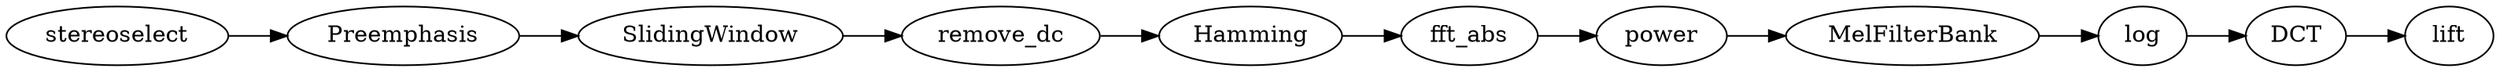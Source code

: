 ###########################################################################
#
# File:         htk_mfcc.dot (directory: doc/images)
# Date:         2009-01-14 Wed 10:51:51
# Author:       Ken Basye
# Description:  Graphical image of a signal processing
#
# This file is part of Onyx   http://onyxtools.sourceforge.net
#
# Copyright 2009 The Johns Hopkins University
#
# Licensed under the Apache License, Version 2.0 (the "License").
# You may not use this file except in compliance with the License.
# You may obtain a copy of the License at
#   http://www.apache.org/licenses/LICENSE-2.0
# 
# Unless required by applicable law or agreed to in writing, software
# distributed under the License is distributed on an "AS IS" BASIS,
# WITHOUT WARRANTIES OR CONDITIONS OF ANY KIND, either express or
# implied.  See the License for the specific language governing
# permissions and limitations under the License.
#
###########################################################################

digraph  { 
  rankdir=LR
  n00  [label="stereoselect"];
  n01  [label="Preemphasis"];
  n02  [label="SlidingWindow"];
  n03  [label="remove_dc"];
  n04  [label="Hamming"];
  n05  [label="fft_abs"];
  n06  [label="power"];
  n07  [label="MelFilterBank"];
  n08  [label="log"];
  n09  [label="DCT"];
  n10  [label="lift"];
  n00 -> n01;
  n01 -> n02;
  n02 -> n03;
  n03 -> n04;
  n04 -> n05;
  n05 -> n06;
  n06 -> n07;
  n07 -> n08;
  n08 -> n09;
  n09 -> n10;
}
